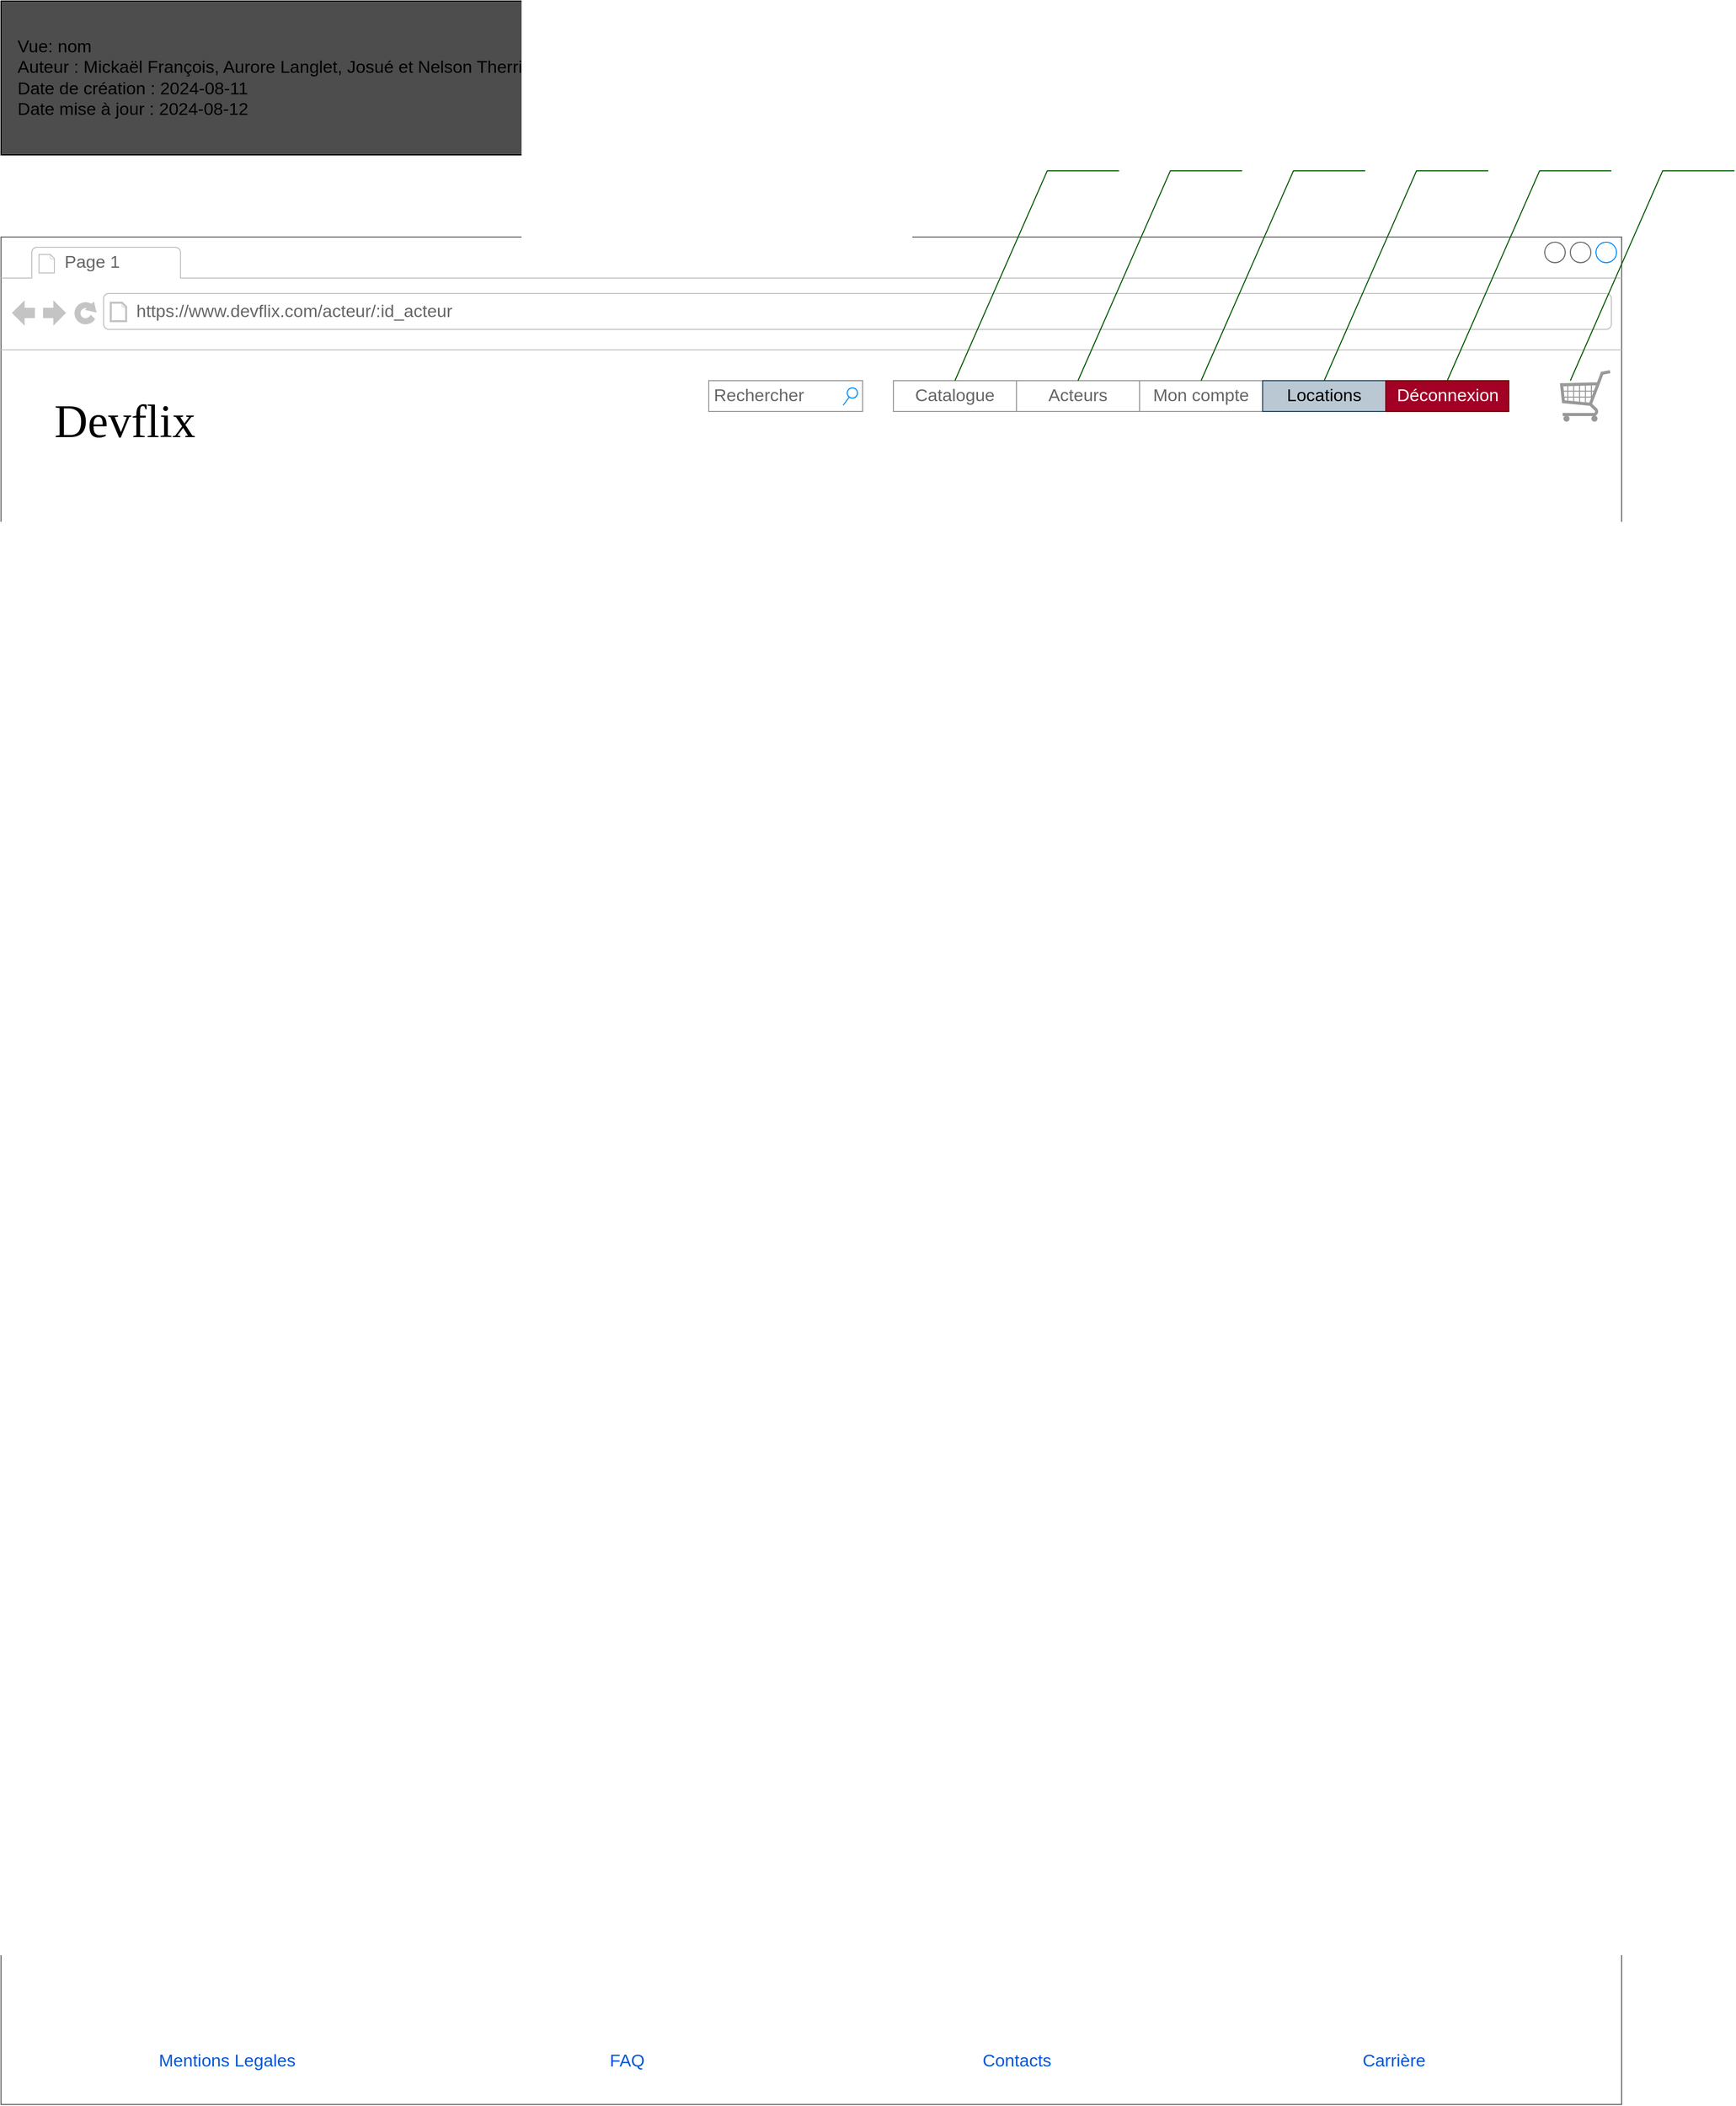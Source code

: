 <mxfile version="24.7.5">
  <diagram name="Page-1" id="BY2GdVJ9Qx3QBZno3a6H">
    <mxGraphModel dx="2966" dy="3496" grid="1" gridSize="10" guides="1" tooltips="1" connect="1" arrows="1" fold="1" page="1" pageScale="1" pageWidth="1600" pageHeight="900" math="0" shadow="0">
      <root>
        <mxCell id="0" />
        <mxCell id="1" parent="0" />
        <mxCell id="Mc8-L0GyPkzgZiNC3ZI8-2" value="" style="group;movable=0;resizable=0;rotatable=0;deletable=0;editable=0;locked=1;connectable=0;" parent="1" vertex="1" connectable="0">
          <mxGeometry x="-1430" y="-1690" width="1580" height="1820" as="geometry" />
        </mxCell>
        <mxCell id="cGPuWbrJMK2eRQ6o65dL-1" value="" style="strokeWidth=1;shadow=0;dashed=0;align=center;html=1;shape=mxgraph.mockup.containers.browserWindow;rSize=0;strokeColor=#666666;strokeColor2=#008cff;strokeColor3=#c4c4c4;mainText=,;recursiveResize=0;container=0;movable=1;resizable=1;rotatable=1;deletable=1;editable=1;locked=0;connectable=1;" parent="Mc8-L0GyPkzgZiNC3ZI8-2" vertex="1">
          <mxGeometry width="1580" height="1820" as="geometry" />
        </mxCell>
        <mxCell id="cGPuWbrJMK2eRQ6o65dL-4" value="Page 1" style="strokeWidth=1;shadow=0;dashed=0;align=center;html=1;shape=mxgraph.mockup.containers.anchor;fontSize=17;fontColor=#666666;align=left;whiteSpace=wrap;" parent="Mc8-L0GyPkzgZiNC3ZI8-2" vertex="1">
          <mxGeometry x="60" y="12" width="110" height="26" as="geometry" />
        </mxCell>
        <mxCell id="cGPuWbrJMK2eRQ6o65dL-5" value="https://www.devflix.com/acteur/:id_acteur" style="strokeWidth=1;shadow=0;dashed=0;align=center;html=1;shape=mxgraph.mockup.containers.anchor;rSize=0;fontSize=17;fontColor=#666666;align=left;" parent="Mc8-L0GyPkzgZiNC3ZI8-2" vertex="1">
          <mxGeometry x="130" y="60" width="340" height="26" as="geometry" />
        </mxCell>
        <mxCell id="cGPuWbrJMK2eRQ6o65dL-2" value="Devflix" style="text;html=1;points=[];align=left;verticalAlign=top;spacingTop=-4;fontSize=45;fontFamily=Verdana;" parent="1" vertex="1">
          <mxGeometry x="-1380" y="-1540" width="340" height="50" as="geometry" />
        </mxCell>
        <mxCell id="cGPuWbrJMK2eRQ6o65dL-15" value="Mentions Legales" style="fillColor=none;strokeColor=none;html=1;fontColor=#0057D8;align=center;verticalAlign=middle;fontStyle=0;fontSize=17;" parent="1" vertex="1">
          <mxGeometry x="-1335" y="50" width="250" height="75" as="geometry" />
        </mxCell>
        <mxCell id="cGPuWbrJMK2eRQ6o65dL-16" value="FAQ" style="fillColor=none;strokeColor=none;html=1;fontColor=#0057D8;align=center;verticalAlign=middle;fontStyle=0;fontSize=17;fontFamily=Helvetica;" parent="1" vertex="1">
          <mxGeometry x="-945" y="50" width="250" height="75" as="geometry" />
        </mxCell>
        <mxCell id="cGPuWbrJMK2eRQ6o65dL-17" value="Contacts" style="fillColor=none;strokeColor=none;html=1;fontColor=#0057D8;align=center;verticalAlign=middle;fontStyle=0;fontSize=17;fontFamily=Helvetica;" parent="1" vertex="1">
          <mxGeometry x="-565" y="50" width="250" height="75" as="geometry" />
        </mxCell>
        <mxCell id="cGPuWbrJMK2eRQ6o65dL-18" value="Carrière&amp;nbsp;" style="fillColor=none;strokeColor=none;html=1;fontColor=#0057D8;align=center;verticalAlign=middle;fontStyle=0;fontSize=17;fontFamily=Helvetica;" parent="1" vertex="1">
          <mxGeometry x="-195" y="50" width="250" height="75" as="geometry" />
        </mxCell>
        <mxCell id="Mc8-L0GyPkzgZiNC3ZI8-1" value="&lt;span style=&quot;font-size: 17px;&quot;&gt;&amp;nbsp; &amp;nbsp;Vue: nom&lt;/span&gt;&lt;br style=&quot;font-size: 17px;&quot;&gt;&lt;span style=&quot;font-size: 17px;&quot;&gt;&amp;nbsp; &amp;nbsp;Auteur : Mickaël François, Aurore Langlet, Josué et Nelson Therrien&lt;/span&gt;&lt;br style=&quot;font-size: 17px;&quot;&gt;&lt;span style=&quot;font-size: 17px;&quot;&gt;&amp;nbsp; &amp;nbsp;Date de création : 2024-08-11&lt;/span&gt;&lt;br style=&quot;font-size: 17px;&quot;&gt;&lt;span style=&quot;font-size: 17px;&quot;&gt;&amp;nbsp; &amp;nbsp;Date mise à jour : 2024-08-12&amp;nbsp; &amp;nbsp; &amp;nbsp; &amp;nbsp; &amp;nbsp; &amp;nbsp; &amp;nbsp; &amp;nbsp; &amp;nbsp; &amp;nbsp; &amp;nbsp; &amp;nbsp; &amp;nbsp; &amp;nbsp; &amp;nbsp; &amp;nbsp; &amp;nbsp; &amp;nbsp; &amp;nbsp; &amp;nbsp; &amp;nbsp; &amp;nbsp; &amp;nbsp; &amp;nbsp; &amp;nbsp; &amp;nbsp; &amp;nbsp; &amp;nbsp; &amp;nbsp; &amp;nbsp; &amp;nbsp; &amp;nbsp; &amp;nbsp; &amp;nbsp; &amp;nbsp;&lt;/span&gt;" style="rounded=0;whiteSpace=wrap;html=1;align=left;fillColor=#4D4D4D;strokeColor=#000000;" parent="1" vertex="1">
          <mxGeometry x="-1430" y="-1920" width="580" height="150" as="geometry" />
        </mxCell>
        <mxCell id="-8HZ4sUAJwUP1H8HBxe7-1" value="&lt;font style=&quot;font-size: 17px;&quot;&gt;Rechercher&lt;/font&gt;" style="strokeWidth=1;shadow=0;dashed=0;align=center;html=1;shape=mxgraph.mockup.forms.searchBox;strokeColor=#999999;mainText=;strokeColor2=#008cff;fontColor=#666666;fontSize=17;align=left;spacingLeft=3;whiteSpace=wrap;" parent="1" vertex="1">
          <mxGeometry x="-740" y="-1550" width="150" height="30" as="geometry" />
        </mxCell>
        <mxCell id="-8HZ4sUAJwUP1H8HBxe7-2" value="" style="group;movable=1;resizable=1;rotatable=1;deletable=1;editable=1;locked=0;connectable=1;" parent="1" vertex="1" connectable="0">
          <mxGeometry x="-670" y="-1780" width="930" height="280" as="geometry" />
        </mxCell>
        <mxCell id="-8HZ4sUAJwUP1H8HBxe7-3" value="" style="swimlane;shape=mxgraph.bootstrap.anchor;strokeColor=#999999;fillColor=#ffffff;fontColor=#666666;childLayout=stackLayout;horizontal=0;startSize=0;horizontalStack=1;resizeParent=1;resizeParentMax=0;resizeLast=0;collapsible=0;marginBottom=0;whiteSpace=wrap;html=1;" parent="-8HZ4sUAJwUP1H8HBxe7-2" vertex="1">
          <mxGeometry x="110" y="230" width="600" height="30" as="geometry" />
        </mxCell>
        <mxCell id="-8HZ4sUAJwUP1H8HBxe7-4" value="Catalogue" style="text;strokeColor=inherit;align=center;verticalAlign=middle;spacingLeft=10;spacingRight=10;overflow=hidden;points=[[0,0.5],[1,0.5]];portConstraint=eastwest;rotatable=0;whiteSpace=wrap;html=1;fillColor=inherit;fontColor=inherit;fontSize=17;" parent="-8HZ4sUAJwUP1H8HBxe7-3" vertex="1">
          <mxGeometry width="120" height="30" as="geometry" />
        </mxCell>
        <mxCell id="-8HZ4sUAJwUP1H8HBxe7-5" value="Acteurs" style="text;strokeColor=inherit;align=center;verticalAlign=middle;spacingLeft=10;spacingRight=10;overflow=hidden;points=[[0,0.5],[1,0.5]];portConstraint=eastwest;rotatable=0;whiteSpace=wrap;html=1;fillColor=inherit;fontColor=inherit;fontSize=17;" parent="-8HZ4sUAJwUP1H8HBxe7-3" vertex="1">
          <mxGeometry x="120" width="120" height="30" as="geometry" />
        </mxCell>
        <mxCell id="-8HZ4sUAJwUP1H8HBxe7-6" value="Mon compte" style="text;strokeColor=inherit;align=center;verticalAlign=middle;spacingLeft=10;spacingRight=10;overflow=hidden;points=[[0,0.5],[1,0.5]];portConstraint=eastwest;rotatable=0;whiteSpace=wrap;html=1;fillColor=inherit;fontColor=inherit;fontSize=17;" parent="-8HZ4sUAJwUP1H8HBxe7-3" vertex="1">
          <mxGeometry x="240" width="120" height="30" as="geometry" />
        </mxCell>
        <mxCell id="-8HZ4sUAJwUP1H8HBxe7-7" value="Locations" style="text;strokeColor=#23445d;align=center;verticalAlign=middle;spacingLeft=10;spacingRight=10;overflow=hidden;points=[[0,0.5],[1,0.5]];portConstraint=eastwest;rotatable=0;whiteSpace=wrap;html=1;fillColor=#bac8d3;fontSize=17;" parent="-8HZ4sUAJwUP1H8HBxe7-3" vertex="1">
          <mxGeometry x="360" width="120" height="30" as="geometry" />
        </mxCell>
        <mxCell id="-8HZ4sUAJwUP1H8HBxe7-9" value="Déconnexion&amp;nbsp;" style="text;strokeColor=#6F0000;align=center;verticalAlign=middle;spacingLeft=10;spacingRight=10;overflow=hidden;points=[[0,0.5],[1,0.5]];portConstraint=eastwest;rotatable=0;whiteSpace=wrap;html=1;fillColor=#a20025;fontColor=#ffffff;fontSize=17;" parent="-8HZ4sUAJwUP1H8HBxe7-3" vertex="1">
          <mxGeometry x="480" width="120" height="30" as="geometry" />
        </mxCell>
        <mxCell id="-8HZ4sUAJwUP1H8HBxe7-10" value="C4" style="strokeWidth=1;shadow=0;dashed=0;align=center;html=1;shape=mxgraph.mockup.text.callout;linkText=;textSize=17;textColor=#666666;callDir=NE;callStyle=line;fontSize=17;align=right;verticalAlign=top;strokeColor=#005700;fillColor=#008a00;fontColor=#ffffff;" parent="-8HZ4sUAJwUP1H8HBxe7-2" vertex="1">
          <mxGeometry x="290" width="160" height="230" as="geometry" />
        </mxCell>
        <mxCell id="-8HZ4sUAJwUP1H8HBxe7-11" value="C1" style="strokeWidth=1;shadow=0;dashed=0;align=center;html=1;shape=mxgraph.mockup.text.callout;linkText=;textSize=17;textColor=#666666;callDir=NE;callStyle=line;fontSize=17;align=right;verticalAlign=top;strokeColor=#005700;fillColor=#008a00;fontColor=#ffffff;" parent="-8HZ4sUAJwUP1H8HBxe7-2" vertex="1">
          <mxGeometry x="170" width="160" height="230" as="geometry" />
        </mxCell>
        <mxCell id="-8HZ4sUAJwUP1H8HBxe7-12" value="C17" style="strokeWidth=1;shadow=0;dashed=0;align=center;html=1;shape=mxgraph.mockup.text.callout;linkText=;textSize=17;textColor=#666666;callDir=NE;callStyle=line;fontSize=17;align=right;verticalAlign=top;strokeColor=#005700;fillColor=#008a00;fontColor=#ffffff;" parent="-8HZ4sUAJwUP1H8HBxe7-2" vertex="1">
          <mxGeometry x="410" width="160" height="230" as="geometry" />
        </mxCell>
        <mxCell id="-8HZ4sUAJwUP1H8HBxe7-13" value="C19" style="strokeWidth=1;shadow=0;dashed=0;align=center;html=1;shape=mxgraph.mockup.text.callout;linkText=;textSize=17;textColor=#666666;callDir=NE;callStyle=line;fontSize=17;align=right;verticalAlign=top;strokeColor=#005700;fillColor=#008a00;fontColor=#ffffff;" parent="-8HZ4sUAJwUP1H8HBxe7-2" vertex="1">
          <mxGeometry x="530" width="160" height="230" as="geometry" />
        </mxCell>
        <mxCell id="-8HZ4sUAJwUP1H8HBxe7-14" value="" style="verticalLabelPosition=bottom;shadow=0;dashed=0;align=center;html=1;verticalAlign=top;strokeWidth=1;shape=mxgraph.mockup.misc.shoppingCart;strokeColor=#999999;" parent="-8HZ4sUAJwUP1H8HBxe7-2" vertex="1">
          <mxGeometry x="760" y="220" width="50" height="50" as="geometry" />
        </mxCell>
        <mxCell id="-8HZ4sUAJwUP1H8HBxe7-16" value="C46" style="strokeWidth=1;shadow=0;dashed=0;align=center;html=1;shape=mxgraph.mockup.text.callout;linkText=;textSize=17;textColor=#666666;callDir=NE;callStyle=line;fontSize=17;align=right;verticalAlign=top;strokeColor=#005700;fillColor=#008a00;fontColor=#ffffff;" parent="-8HZ4sUAJwUP1H8HBxe7-2" vertex="1">
          <mxGeometry x="650" width="160" height="230" as="geometry" />
        </mxCell>
        <mxCell id="-8HZ4sUAJwUP1H8HBxe7-17" value="C9" style="strokeWidth=1;shadow=0;dashed=0;align=center;html=1;shape=mxgraph.mockup.text.callout;linkText=;textSize=17;textColor=#666666;callDir=NE;callStyle=line;fontSize=17;align=right;verticalAlign=top;strokeColor=#005700;fillColor=#008a00;fontColor=#ffffff;container=0;" parent="-8HZ4sUAJwUP1H8HBxe7-2" vertex="1">
          <mxGeometry x="770" width="160" height="230" as="geometry" />
        </mxCell>
      </root>
    </mxGraphModel>
  </diagram>
</mxfile>
